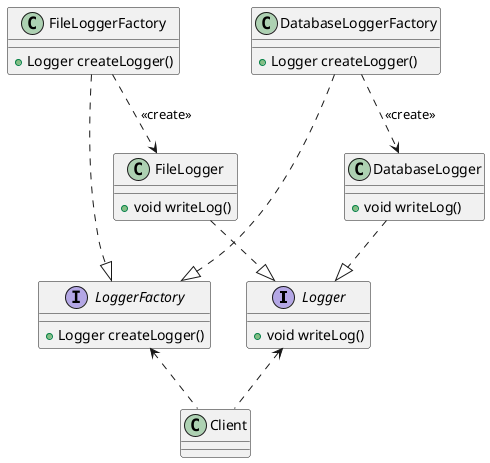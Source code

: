 @startuml

interface Logger{
+void writeLog()
}
interface LoggerFactory{
+Logger createLogger()
}
class FileLogger{
+void writeLog()
}
class DatabaseLogger{
+void writeLog()
}
class FileLoggerFactory{
+Logger createLogger()
}
class DatabaseLoggerFactory{
+Logger createLogger()
}
class Client{

}
FileLogger..|>Logger
DatabaseLogger..|>Logger
FileLoggerFactory..|>LoggerFactory
DatabaseLoggerFactory...|>LoggerFactory
Client .up.> Logger
Client .up.> LoggerFactory
FileLoggerFactory..>FileLogger:<<create>>
DatabaseLoggerFactory..>DatabaseLogger:<<create>>

@enduml
